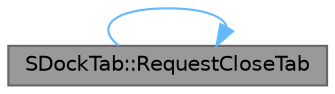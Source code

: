 digraph "SDockTab::RequestCloseTab"
{
 // INTERACTIVE_SVG=YES
 // LATEX_PDF_SIZE
  bgcolor="transparent";
  edge [fontname=Helvetica,fontsize=10,labelfontname=Helvetica,labelfontsize=10];
  node [fontname=Helvetica,fontsize=10,shape=box,height=0.2,width=0.4];
  rankdir="LR";
  Node1 [id="Node000001",label="SDockTab::RequestCloseTab",height=0.2,width=0.4,color="gray40", fillcolor="grey60", style="filled", fontcolor="black",tooltip="Requests that the tab be closed."];
  Node1 -> Node1 [id="edge1_Node000001_Node000001",color="steelblue1",style="solid",tooltip=" "];
}
